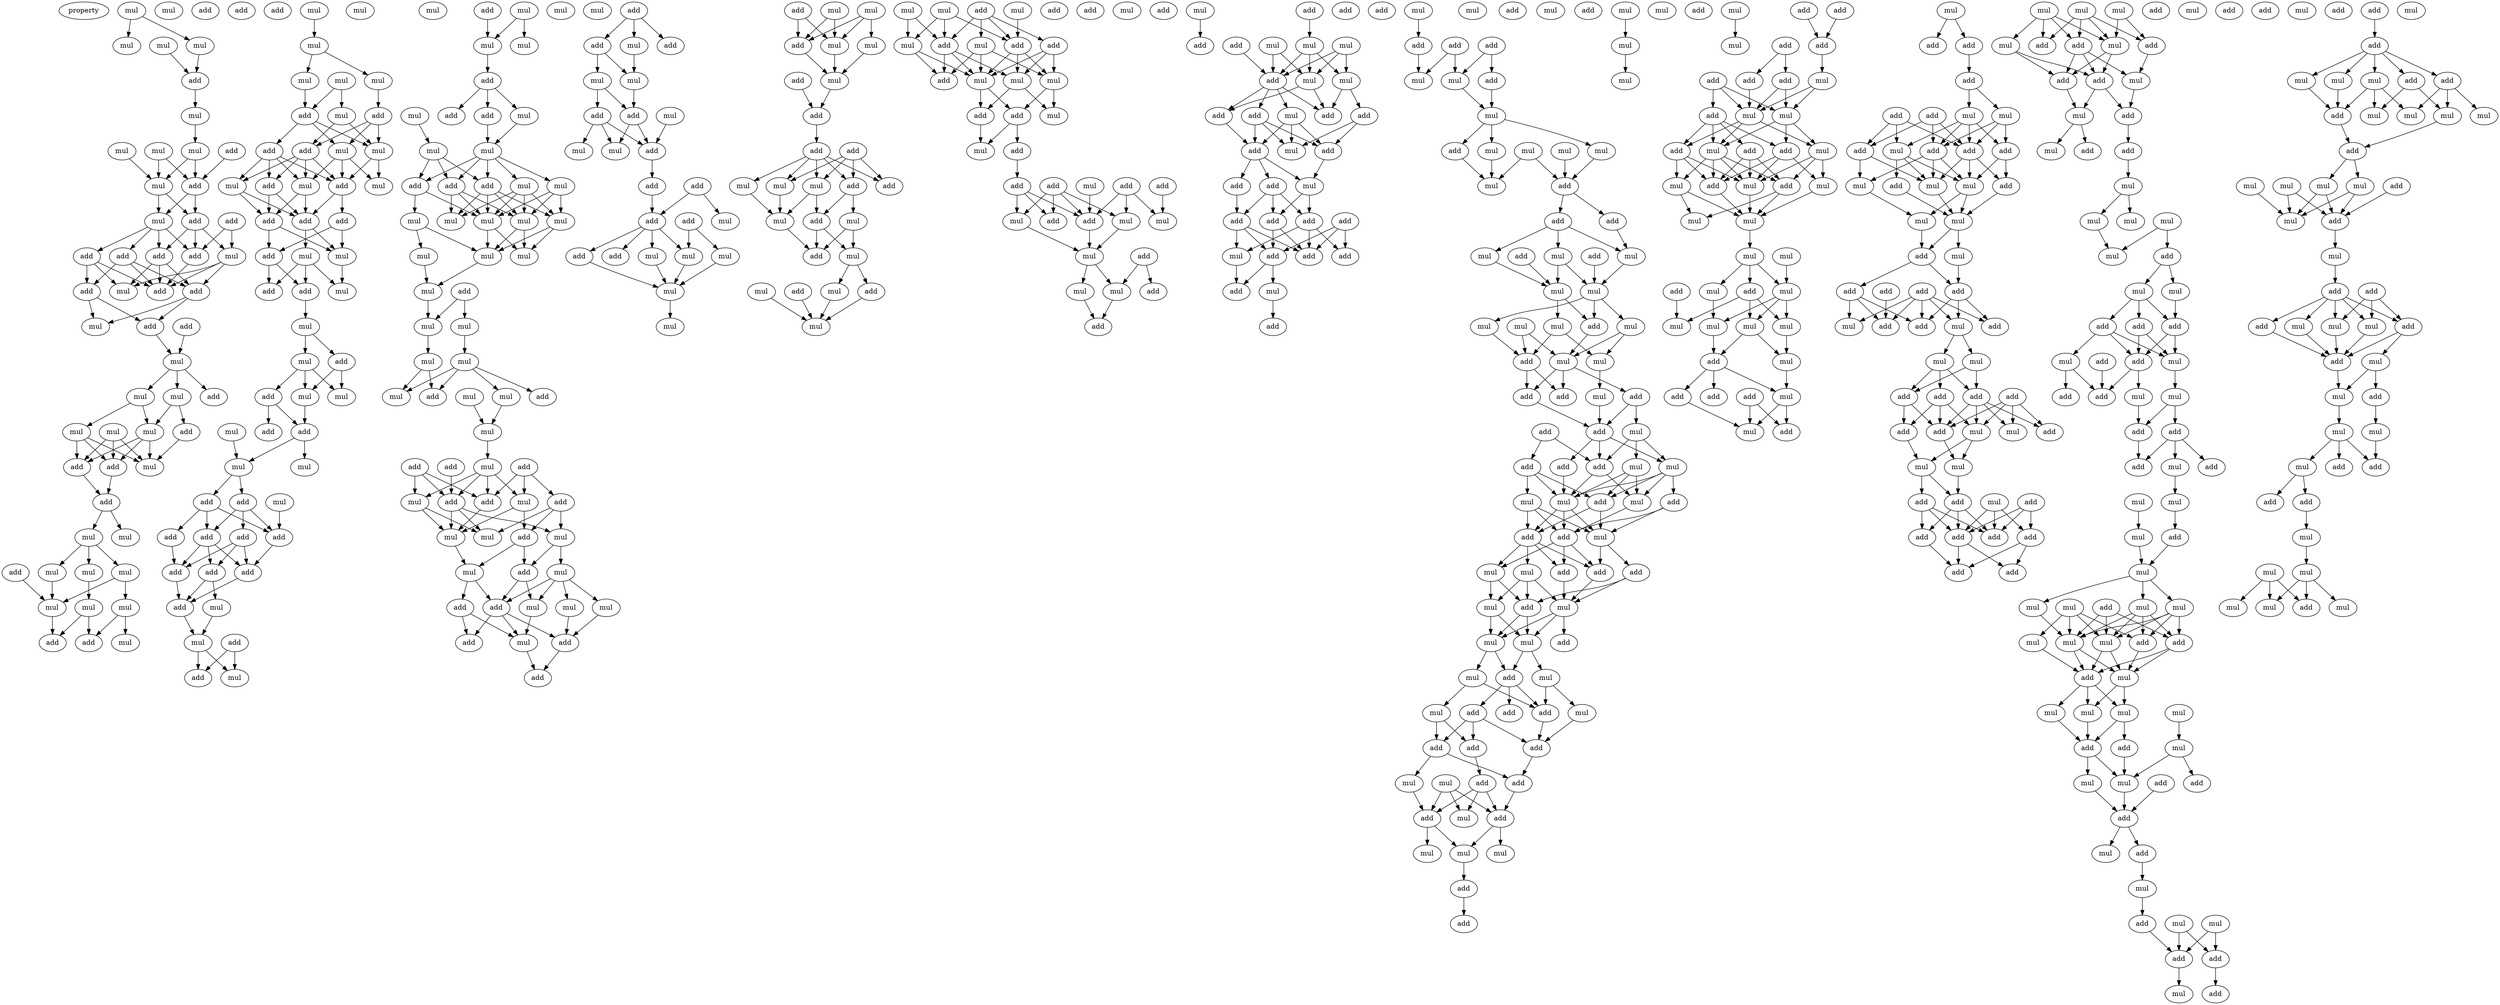 digraph {
    node [fontcolor=black]
    property [mul=2,lf=1.6]
    0 [ label = mul ];
    1 [ label = mul ];
    2 [ label = mul ];
    3 [ label = mul ];
    4 [ label = add ];
    5 [ label = mul ];
    6 [ label = mul ];
    7 [ label = mul ];
    8 [ label = mul ];
    9 [ label = mul ];
    10 [ label = add ];
    11 [ label = mul ];
    12 [ label = add ];
    13 [ label = add ];
    14 [ label = mul ];
    15 [ label = add ];
    16 [ label = add ];
    17 [ label = add ];
    18 [ label = add ];
    19 [ label = mul ];
    20 [ label = add ];
    21 [ label = add ];
    22 [ label = add ];
    23 [ label = mul ];
    24 [ label = add ];
    25 [ label = mul ];
    26 [ label = add ];
    27 [ label = add ];
    28 [ label = add ];
    29 [ label = add ];
    30 [ label = mul ];
    31 [ label = mul ];
    32 [ label = add ];
    33 [ label = mul ];
    34 [ label = mul ];
    35 [ label = add ];
    36 [ label = mul ];
    37 [ label = mul ];
    38 [ label = add ];
    39 [ label = mul ];
    40 [ label = add ];
    41 [ label = add ];
    42 [ label = add ];
    43 [ label = mul ];
    44 [ label = mul ];
    45 [ label = add ];
    46 [ label = mul ];
    47 [ label = mul ];
    48 [ label = mul ];
    49 [ label = mul ];
    50 [ label = mul ];
    51 [ label = mul ];
    52 [ label = mul ];
    53 [ label = mul ];
    54 [ label = add ];
    55 [ label = add ];
    56 [ label = mul ];
    57 [ label = mul ];
    58 [ label = mul ];
    59 [ label = mul ];
    60 [ label = add ];
    61 [ label = mul ];
    62 [ label = add ];
    63 [ label = mul ];
    64 [ label = add ];
    65 [ label = mul ];
    66 [ label = add ];
    67 [ label = mul ];
    68 [ label = add ];
    69 [ label = mul ];
    70 [ label = add ];
    71 [ label = mul ];
    72 [ label = add ];
    73 [ label = add ];
    74 [ label = add ];
    75 [ label = add ];
    76 [ label = mul ];
    77 [ label = mul ];
    78 [ label = add ];
    79 [ label = mul ];
    80 [ label = mul ];
    81 [ label = add ];
    82 [ label = mul ];
    83 [ label = mul ];
    84 [ label = add ];
    85 [ label = mul ];
    86 [ label = add ];
    87 [ label = mul ];
    88 [ label = mul ];
    89 [ label = add ];
    90 [ label = add ];
    91 [ label = mul ];
    92 [ label = mul ];
    93 [ label = mul ];
    94 [ label = add ];
    95 [ label = add ];
    96 [ label = add ];
    97 [ label = add ];
    98 [ label = add ];
    99 [ label = add ];
    100 [ label = add ];
    101 [ label = add ];
    102 [ label = add ];
    103 [ label = add ];
    104 [ label = mul ];
    105 [ label = mul ];
    106 [ label = add ];
    107 [ label = mul ];
    108 [ label = add ];
    109 [ label = mul ];
    110 [ label = mul ];
    111 [ label = add ];
    112 [ label = mul ];
    113 [ label = mul ];
    114 [ label = mul ];
    115 [ label = add ];
    116 [ label = add ];
    117 [ label = mul ];
    118 [ label = add ];
    119 [ label = mul ];
    120 [ label = mul ];
    121 [ label = mul ];
    122 [ label = mul ];
    123 [ label = mul ];
    124 [ label = add ];
    125 [ label = add ];
    126 [ label = mul ];
    127 [ label = add ];
    128 [ label = mul ];
    129 [ label = mul ];
    130 [ label = mul ];
    131 [ label = mul ];
    132 [ label = mul ];
    133 [ label = mul ];
    134 [ label = mul ];
    135 [ label = mul ];
    136 [ label = add ];
    137 [ label = mul ];
    138 [ label = mul ];
    139 [ label = mul ];
    140 [ label = mul ];
    141 [ label = mul ];
    142 [ label = add ];
    143 [ label = mul ];
    144 [ label = mul ];
    145 [ label = add ];
    146 [ label = mul ];
    147 [ label = mul ];
    148 [ label = add ];
    149 [ label = add ];
    150 [ label = add ];
    151 [ label = mul ];
    152 [ label = add ];
    153 [ label = mul ];
    154 [ label = add ];
    155 [ label = mul ];
    156 [ label = add ];
    157 [ label = add ];
    158 [ label = mul ];
    159 [ label = mul ];
    160 [ label = mul ];
    161 [ label = mul ];
    162 [ label = mul ];
    163 [ label = add ];
    164 [ label = mul ];
    165 [ label = add ];
    166 [ label = mul ];
    167 [ label = add ];
    168 [ label = mul ];
    169 [ label = add ];
    170 [ label = mul ];
    171 [ label = add ];
    172 [ label = add ];
    173 [ label = add ];
    174 [ label = mul ];
    175 [ label = add ];
    176 [ label = add ];
    177 [ label = mul ];
    178 [ label = mul ];
    179 [ label = add ];
    180 [ label = add ];
    181 [ label = mul ];
    182 [ label = mul ];
    183 [ label = add ];
    184 [ label = mul ];
    185 [ label = add ];
    186 [ label = add ];
    187 [ label = add ];
    188 [ label = mul ];
    189 [ label = add ];
    190 [ label = add ];
    191 [ label = mul ];
    192 [ label = add ];
    193 [ label = mul ];
    194 [ label = mul ];
    195 [ label = mul ];
    196 [ label = mul ];
    197 [ label = mul ];
    198 [ label = mul ];
    199 [ label = add ];
    200 [ label = mul ];
    201 [ label = add ];
    202 [ label = mul ];
    203 [ label = add ];
    204 [ label = mul ];
    205 [ label = add ];
    206 [ label = add ];
    207 [ label = add ];
    208 [ label = add ];
    209 [ label = add ];
    210 [ label = mul ];
    211 [ label = mul ];
    212 [ label = mul ];
    213 [ label = mul ];
    214 [ label = add ];
    215 [ label = mul ];
    216 [ label = mul ];
    217 [ label = add ];
    218 [ label = mul ];
    219 [ label = add ];
    220 [ label = mul ];
    221 [ label = add ];
    222 [ label = mul ];
    223 [ label = add ];
    224 [ label = mul ];
    225 [ label = mul ];
    226 [ label = mul ];
    227 [ label = mul ];
    228 [ label = add ];
    229 [ label = mul ];
    230 [ label = add ];
    231 [ label = add ];
    232 [ label = add ];
    233 [ label = mul ];
    234 [ label = mul ];
    235 [ label = mul ];
    236 [ label = add ];
    237 [ label = mul ];
    238 [ label = add ];
    239 [ label = add ];
    240 [ label = mul ];
    241 [ label = add ];
    242 [ label = add ];
    243 [ label = add ];
    244 [ label = add ];
    245 [ label = add ];
    246 [ label = mul ];
    247 [ label = add ];
    248 [ label = mul ];
    249 [ label = mul ];
    250 [ label = add ];
    251 [ label = add ];
    252 [ label = mul ];
    253 [ label = add ];
    254 [ label = mul ];
    255 [ label = mul ];
    256 [ label = mul ];
    257 [ label = add ];
    258 [ label = mul ];
    259 [ label = add ];
    260 [ label = add ];
    261 [ label = mul ];
    262 [ label = add ];
    263 [ label = add ];
    264 [ label = add ];
    265 [ label = mul ];
    266 [ label = mul ];
    267 [ label = mul ];
    268 [ label = add ];
    269 [ label = mul ];
    270 [ label = mul ];
    271 [ label = add ];
    272 [ label = mul ];
    273 [ label = add ];
    274 [ label = add ];
    275 [ label = add ];
    276 [ label = add ];
    277 [ label = add ];
    278 [ label = mul ];
    279 [ label = add ];
    280 [ label = add ];
    281 [ label = mul ];
    282 [ label = add ];
    283 [ label = add ];
    284 [ label = add ];
    285 [ label = add ];
    286 [ label = add ];
    287 [ label = add ];
    288 [ label = mul ];
    289 [ label = add ];
    290 [ label = add ];
    291 [ label = mul ];
    292 [ label = add ];
    293 [ label = add ];
    294 [ label = add ];
    295 [ label = mul ];
    296 [ label = add ];
    297 [ label = add ];
    298 [ label = add ];
    299 [ label = mul ];
    300 [ label = mul ];
    301 [ label = add ];
    302 [ label = mul ];
    303 [ label = mul ];
    304 [ label = mul ];
    305 [ label = mul ];
    306 [ label = mul ];
    307 [ label = mul ];
    308 [ label = add ];
    309 [ label = add ];
    310 [ label = mul ];
    311 [ label = add ];
    312 [ label = add ];
    313 [ label = mul ];
    314 [ label = add ];
    315 [ label = mul ];
    316 [ label = mul ];
    317 [ label = add ];
    318 [ label = mul ];
    319 [ label = mul ];
    320 [ label = mul ];
    321 [ label = mul ];
    322 [ label = add ];
    323 [ label = mul ];
    324 [ label = mul ];
    325 [ label = mul ];
    326 [ label = mul ];
    327 [ label = add ];
    328 [ label = add ];
    329 [ label = mul ];
    330 [ label = add ];
    331 [ label = add ];
    332 [ label = mul ];
    333 [ label = add ];
    334 [ label = add ];
    335 [ label = mul ];
    336 [ label = add ];
    337 [ label = mul ];
    338 [ label = add ];
    339 [ label = add ];
    340 [ label = add ];
    341 [ label = mul ];
    342 [ label = add ];
    343 [ label = mul ];
    344 [ label = mul ];
    345 [ label = mul ];
    346 [ label = add ];
    347 [ label = add ];
    348 [ label = mul ];
    349 [ label = add ];
    350 [ label = add ];
    351 [ label = add ];
    352 [ label = mul ];
    353 [ label = mul ];
    354 [ label = mul ];
    355 [ label = add ];
    356 [ label = add ];
    357 [ label = mul ];
    358 [ label = mul ];
    359 [ label = mul ];
    360 [ label = add ];
    361 [ label = mul ];
    362 [ label = mul ];
    363 [ label = add ];
    364 [ label = mul ];
    365 [ label = add ];
    366 [ label = add ];
    367 [ label = add ];
    368 [ label = add ];
    369 [ label = add ];
    370 [ label = mul ];
    371 [ label = add ];
    372 [ label = mul ];
    373 [ label = add ];
    374 [ label = mul ];
    375 [ label = add ];
    376 [ label = add ];
    377 [ label = add ];
    378 [ label = mul ];
    379 [ label = mul ];
    380 [ label = mul ];
    381 [ label = mul ];
    382 [ label = add ];
    383 [ label = add ];
    384 [ label = add ];
    385 [ label = mul ];
    386 [ label = mul ];
    387 [ label = mul ];
    388 [ label = mul ];
    389 [ label = add ];
    390 [ label = mul ];
    391 [ label = mul ];
    392 [ label = add ];
    393 [ label = add ];
    394 [ label = add ];
    395 [ label = add ];
    396 [ label = add ];
    397 [ label = add ];
    398 [ label = mul ];
    399 [ label = add ];
    400 [ label = mul ];
    401 [ label = mul ];
    402 [ label = add ];
    403 [ label = mul ];
    404 [ label = add ];
    405 [ label = mul ];
    406 [ label = add ];
    407 [ label = add ];
    408 [ label = add ];
    409 [ label = mul ];
    410 [ label = add ];
    411 [ label = mul ];
    412 [ label = mul ];
    413 [ label = mul ];
    414 [ label = mul ];
    415 [ label = mul ];
    416 [ label = mul ];
    417 [ label = add ];
    418 [ label = mul ];
    419 [ label = mul ];
    420 [ label = add ];
    421 [ label = mul ];
    422 [ label = mul ];
    423 [ label = mul ];
    424 [ label = mul ];
    425 [ label = add ];
    426 [ label = mul ];
    427 [ label = add ];
    428 [ label = mul ];
    429 [ label = add ];
    430 [ label = mul ];
    431 [ label = add ];
    432 [ label = add ];
    433 [ label = add ];
    434 [ label = add ];
    435 [ label = mul ];
    436 [ label = add ];
    437 [ label = add ];
    438 [ label = mul ];
    439 [ label = add ];
    440 [ label = mul ];
    441 [ label = add ];
    442 [ label = mul ];
    443 [ label = add ];
    444 [ label = add ];
    445 [ label = add ];
    446 [ label = mul ];
    447 [ label = mul ];
    448 [ label = mul ];
    449 [ label = add ];
    450 [ label = add ];
    451 [ label = mul ];
    452 [ label = mul ];
    453 [ label = add ];
    454 [ label = mul ];
    455 [ label = add ];
    456 [ label = add ];
    457 [ label = add ];
    458 [ label = add ];
    459 [ label = add ];
    460 [ label = mul ];
    461 [ label = add ];
    462 [ label = mul ];
    463 [ label = add ];
    464 [ label = mul ];
    465 [ label = mul ];
    466 [ label = add ];
    467 [ label = add ];
    468 [ label = add ];
    469 [ label = add ];
    470 [ label = add ];
    471 [ label = add ];
    472 [ label = mul ];
    473 [ label = mul ];
    474 [ label = add ];
    475 [ label = mul ];
    476 [ label = mul ];
    477 [ label = mul ];
    478 [ label = add ];
    479 [ label = add ];
    480 [ label = add ];
    481 [ label = add ];
    482 [ label = add ];
    483 [ label = add ];
    484 [ label = add ];
    485 [ label = add ];
    486 [ label = add ];
    487 [ label = mul ];
    488 [ label = mul ];
    489 [ label = mul ];
    490 [ label = add ];
    491 [ label = add ];
    492 [ label = mul ];
    493 [ label = mul ];
    494 [ label = add ];
    495 [ label = add ];
    496 [ label = mul ];
    497 [ label = add ];
    498 [ label = add ];
    499 [ label = mul ];
    500 [ label = add ];
    501 [ label = add ];
    502 [ label = mul ];
    503 [ label = add ];
    504 [ label = mul ];
    505 [ label = mul ];
    506 [ label = mul ];
    507 [ label = mul ];
    508 [ label = mul ];
    509 [ label = add ];
    510 [ label = add ];
    511 [ label = mul ];
    512 [ label = mul ];
    513 [ label = mul ];
    514 [ label = add ];
    515 [ label = add ];
    516 [ label = add ];
    517 [ label = add ];
    518 [ label = mul ];
    519 [ label = add ];
    520 [ label = mul ];
    521 [ label = mul ];
    522 [ label = add ];
    523 [ label = mul ];
    524 [ label = add ];
    525 [ label = add ];
    526 [ label = add ];
    527 [ label = add ];
    528 [ label = add ];
    529 [ label = mul ];
    530 [ label = mul ];
    531 [ label = add ];
    532 [ label = mul ];
    533 [ label = mul ];
    534 [ label = mul ];
    535 [ label = add ];
    536 [ label = mul ];
    537 [ label = mul ];
    538 [ label = add ];
    539 [ label = mul ];
    540 [ label = mul ];
    541 [ label = mul ];
    542 [ label = mul ];
    543 [ label = mul ];
    544 [ label = add ];
    545 [ label = mul ];
    546 [ label = add ];
    547 [ label = mul ];
    548 [ label = add ];
    549 [ label = mul ];
    550 [ label = mul ];
    551 [ label = mul ];
    552 [ label = mul ];
    553 [ label = mul ];
    554 [ label = add ];
    555 [ label = add ];
    556 [ label = mul ];
    557 [ label = mul ];
    558 [ label = add ];
    559 [ label = add ];
    560 [ label = add ];
    561 [ label = mul ];
    562 [ label = add ];
    563 [ label = add ];
    564 [ label = mul ];
    565 [ label = mul ];
    566 [ label = mul ];
    567 [ label = add ];
    568 [ label = add ];
    569 [ label = add ];
    570 [ label = mul ];
    571 [ label = add ];
    572 [ label = add ];
    573 [ label = add ];
    574 [ label = mul ];
    575 [ label = add ];
    576 [ label = mul ];
    577 [ label = add ];
    578 [ label = mul ];
    579 [ label = mul ];
    580 [ label = mul ];
    581 [ label = mul ];
    582 [ label = add ];
    583 [ label = mul ];
    584 [ label = add ];
    585 [ label = mul ];
    586 [ label = mul ];
    587 [ label = add ];
    588 [ label = mul ];
    589 [ label = mul ];
    590 [ label = mul ];
    591 [ label = add ];
    592 [ label = mul ];
    593 [ label = mul ];
    594 [ label = add ];
    595 [ label = add ];
    596 [ label = mul ];
    597 [ label = add ];
    598 [ label = mul ];
    599 [ label = mul ];
    600 [ label = add ];
    601 [ label = mul ];
    602 [ label = add ];
    603 [ label = mul ];
    604 [ label = add ];
    605 [ label = mul ];
    606 [ label = mul ];
    607 [ label = mul ];
    608 [ label = add ];
    609 [ label = add ];
    610 [ label = add ];
    611 [ label = add ];
    612 [ label = mul ];
    613 [ label = mul ];
    614 [ label = mul ];
    615 [ label = mul ];
    616 [ label = mul ];
    617 [ label = mul ];
    618 [ label = add ];
    0 -> 1 [ name = 0 ];
    0 -> 3 [ name = 1 ];
    2 -> 4 [ name = 2 ];
    3 -> 4 [ name = 3 ];
    4 -> 5 [ name = 4 ];
    5 -> 8 [ name = 5 ];
    7 -> 11 [ name = 6 ];
    8 -> 11 [ name = 7 ];
    8 -> 12 [ name = 8 ];
    9 -> 11 [ name = 9 ];
    9 -> 12 [ name = 10 ];
    10 -> 12 [ name = 11 ];
    11 -> 14 [ name = 12 ];
    11 -> 15 [ name = 13 ];
    12 -> 14 [ name = 14 ];
    12 -> 15 [ name = 15 ];
    13 -> 19 [ name = 16 ];
    13 -> 20 [ name = 17 ];
    14 -> 16 [ name = 18 ];
    14 -> 17 [ name = 19 ];
    14 -> 18 [ name = 20 ];
    14 -> 20 [ name = 21 ];
    15 -> 16 [ name = 22 ];
    15 -> 19 [ name = 23 ];
    15 -> 20 [ name = 24 ];
    16 -> 22 [ name = 25 ];
    16 -> 23 [ name = 26 ];
    16 -> 24 [ name = 27 ];
    17 -> 21 [ name = 28 ];
    17 -> 22 [ name = 29 ];
    17 -> 24 [ name = 30 ];
    18 -> 21 [ name = 31 ];
    18 -> 22 [ name = 32 ];
    18 -> 23 [ name = 33 ];
    19 -> 22 [ name = 34 ];
    19 -> 23 [ name = 35 ];
    19 -> 24 [ name = 36 ];
    20 -> 22 [ name = 37 ];
    21 -> 25 [ name = 38 ];
    21 -> 29 [ name = 39 ];
    24 -> 25 [ name = 40 ];
    24 -> 29 [ name = 41 ];
    28 -> 30 [ name = 42 ];
    29 -> 30 [ name = 43 ];
    30 -> 31 [ name = 44 ];
    30 -> 32 [ name = 45 ];
    30 -> 33 [ name = 46 ];
    31 -> 34 [ name = 47 ];
    31 -> 38 [ name = 48 ];
    33 -> 34 [ name = 49 ];
    33 -> 36 [ name = 50 ];
    34 -> 39 [ name = 51 ];
    34 -> 40 [ name = 52 ];
    34 -> 41 [ name = 53 ];
    36 -> 39 [ name = 54 ];
    36 -> 40 [ name = 55 ];
    36 -> 41 [ name = 56 ];
    37 -> 39 [ name = 57 ];
    37 -> 40 [ name = 58 ];
    37 -> 41 [ name = 59 ];
    38 -> 39 [ name = 60 ];
    40 -> 42 [ name = 61 ];
    41 -> 42 [ name = 62 ];
    42 -> 43 [ name = 63 ];
    42 -> 44 [ name = 64 ];
    43 -> 46 [ name = 65 ];
    43 -> 47 [ name = 66 ];
    43 -> 48 [ name = 67 ];
    45 -> 51 [ name = 68 ];
    46 -> 50 [ name = 69 ];
    47 -> 49 [ name = 70 ];
    47 -> 51 [ name = 71 ];
    48 -> 51 [ name = 72 ];
    49 -> 53 [ name = 73 ];
    49 -> 55 [ name = 74 ];
    50 -> 54 [ name = 75 ];
    50 -> 55 [ name = 76 ];
    51 -> 54 [ name = 77 ];
    52 -> 56 [ name = 78 ];
    56 -> 57 [ name = 79 ];
    56 -> 59 [ name = 80 ];
    57 -> 60 [ name = 81 ];
    58 -> 61 [ name = 82 ];
    58 -> 62 [ name = 83 ];
    59 -> 62 [ name = 84 ];
    60 -> 63 [ name = 85 ];
    60 -> 65 [ name = 86 ];
    60 -> 66 [ name = 87 ];
    61 -> 65 [ name = 88 ];
    61 -> 66 [ name = 89 ];
    62 -> 63 [ name = 90 ];
    62 -> 64 [ name = 91 ];
    62 -> 65 [ name = 92 ];
    63 -> 69 [ name = 93 ];
    63 -> 70 [ name = 94 ];
    63 -> 71 [ name = 95 ];
    64 -> 67 [ name = 96 ];
    64 -> 68 [ name = 97 ];
    64 -> 70 [ name = 98 ];
    64 -> 71 [ name = 99 ];
    65 -> 69 [ name = 100 ];
    65 -> 70 [ name = 101 ];
    66 -> 67 [ name = 102 ];
    66 -> 68 [ name = 103 ];
    66 -> 70 [ name = 104 ];
    66 -> 71 [ name = 105 ];
    67 -> 73 [ name = 106 ];
    67 -> 74 [ name = 107 ];
    68 -> 73 [ name = 108 ];
    68 -> 74 [ name = 109 ];
    70 -> 72 [ name = 110 ];
    70 -> 73 [ name = 111 ];
    71 -> 73 [ name = 112 ];
    71 -> 74 [ name = 113 ];
    72 -> 75 [ name = 114 ];
    72 -> 76 [ name = 115 ];
    73 -> 76 [ name = 116 ];
    73 -> 77 [ name = 117 ];
    74 -> 75 [ name = 118 ];
    74 -> 76 [ name = 119 ];
    75 -> 78 [ name = 120 ];
    75 -> 81 [ name = 121 ];
    76 -> 79 [ name = 122 ];
    77 -> 78 [ name = 123 ];
    77 -> 79 [ name = 124 ];
    77 -> 81 [ name = 125 ];
    81 -> 82 [ name = 126 ];
    82 -> 83 [ name = 127 ];
    82 -> 84 [ name = 128 ];
    83 -> 85 [ name = 129 ];
    83 -> 86 [ name = 130 ];
    83 -> 87 [ name = 131 ];
    84 -> 85 [ name = 132 ];
    84 -> 87 [ name = 133 ];
    85 -> 89 [ name = 134 ];
    86 -> 89 [ name = 135 ];
    86 -> 90 [ name = 136 ];
    88 -> 91 [ name = 137 ];
    89 -> 91 [ name = 138 ];
    89 -> 92 [ name = 139 ];
    91 -> 94 [ name = 140 ];
    91 -> 95 [ name = 141 ];
    93 -> 98 [ name = 142 ];
    94 -> 96 [ name = 143 ];
    94 -> 97 [ name = 144 ];
    94 -> 98 [ name = 145 ];
    95 -> 96 [ name = 146 ];
    95 -> 98 [ name = 147 ];
    95 -> 99 [ name = 148 ];
    96 -> 100 [ name = 149 ];
    96 -> 101 [ name = 150 ];
    96 -> 102 [ name = 151 ];
    97 -> 100 [ name = 152 ];
    97 -> 101 [ name = 153 ];
    97 -> 102 [ name = 154 ];
    98 -> 102 [ name = 155 ];
    99 -> 101 [ name = 156 ];
    100 -> 103 [ name = 157 ];
    100 -> 104 [ name = 158 ];
    101 -> 103 [ name = 159 ];
    102 -> 103 [ name = 160 ];
    103 -> 105 [ name = 161 ];
    104 -> 105 [ name = 162 ];
    105 -> 108 [ name = 163 ];
    105 -> 109 [ name = 164 ];
    106 -> 108 [ name = 165 ];
    106 -> 109 [ name = 166 ];
    110 -> 113 [ name = 167 ];
    110 -> 114 [ name = 168 ];
    111 -> 113 [ name = 169 ];
    113 -> 115 [ name = 170 ];
    115 -> 116 [ name = 171 ];
    115 -> 118 [ name = 172 ];
    115 -> 120 [ name = 173 ];
    118 -> 122 [ name = 174 ];
    119 -> 121 [ name = 175 ];
    120 -> 122 [ name = 176 ];
    121 -> 124 [ name = 177 ];
    121 -> 125 [ name = 178 ];
    121 -> 127 [ name = 179 ];
    122 -> 123 [ name = 180 ];
    122 -> 124 [ name = 181 ];
    122 -> 125 [ name = 182 ];
    122 -> 126 [ name = 183 ];
    122 -> 127 [ name = 184 ];
    123 -> 129 [ name = 185 ];
    123 -> 130 [ name = 186 ];
    123 -> 132 [ name = 187 ];
    124 -> 128 [ name = 188 ];
    124 -> 129 [ name = 189 ];
    125 -> 129 [ name = 190 ];
    125 -> 130 [ name = 191 ];
    125 -> 131 [ name = 192 ];
    125 -> 132 [ name = 193 ];
    126 -> 129 [ name = 194 ];
    126 -> 130 [ name = 195 ];
    126 -> 131 [ name = 196 ];
    126 -> 132 [ name = 197 ];
    127 -> 129 [ name = 198 ];
    127 -> 131 [ name = 199 ];
    127 -> 132 [ name = 200 ];
    128 -> 133 [ name = 201 ];
    128 -> 134 [ name = 202 ];
    129 -> 133 [ name = 203 ];
    129 -> 135 [ name = 204 ];
    130 -> 133 [ name = 205 ];
    130 -> 135 [ name = 206 ];
    132 -> 133 [ name = 207 ];
    132 -> 135 [ name = 208 ];
    133 -> 137 [ name = 209 ];
    134 -> 137 [ name = 210 ];
    136 -> 138 [ name = 211 ];
    136 -> 139 [ name = 212 ];
    137 -> 139 [ name = 213 ];
    138 -> 141 [ name = 214 ];
    139 -> 140 [ name = 215 ];
    140 -> 142 [ name = 216 ];
    140 -> 146 [ name = 217 ];
    141 -> 142 [ name = 218 ];
    141 -> 144 [ name = 219 ];
    141 -> 145 [ name = 220 ];
    141 -> 146 [ name = 221 ];
    143 -> 147 [ name = 222 ];
    144 -> 147 [ name = 223 ];
    147 -> 151 [ name = 224 ];
    148 -> 152 [ name = 225 ];
    148 -> 154 [ name = 226 ];
    148 -> 155 [ name = 227 ];
    149 -> 156 [ name = 228 ];
    150 -> 153 [ name = 229 ];
    150 -> 154 [ name = 230 ];
    150 -> 156 [ name = 231 ];
    151 -> 153 [ name = 232 ];
    151 -> 154 [ name = 233 ];
    151 -> 155 [ name = 234 ];
    151 -> 156 [ name = 235 ];
    152 -> 157 [ name = 236 ];
    152 -> 158 [ name = 237 ];
    152 -> 159 [ name = 238 ];
    153 -> 158 [ name = 239 ];
    153 -> 160 [ name = 240 ];
    154 -> 160 [ name = 241 ];
    155 -> 157 [ name = 242 ];
    155 -> 160 [ name = 243 ];
    156 -> 158 [ name = 244 ];
    156 -> 159 [ name = 245 ];
    156 -> 160 [ name = 246 ];
    157 -> 161 [ name = 247 ];
    157 -> 163 [ name = 248 ];
    159 -> 162 [ name = 249 ];
    159 -> 163 [ name = 250 ];
    160 -> 161 [ name = 251 ];
    161 -> 165 [ name = 252 ];
    161 -> 167 [ name = 253 ];
    162 -> 164 [ name = 254 ];
    162 -> 165 [ name = 255 ];
    162 -> 166 [ name = 256 ];
    162 -> 168 [ name = 257 ];
    163 -> 165 [ name = 258 ];
    163 -> 166 [ name = 259 ];
    164 -> 171 [ name = 260 ];
    165 -> 169 [ name = 261 ];
    165 -> 170 [ name = 262 ];
    165 -> 171 [ name = 263 ];
    166 -> 170 [ name = 264 ];
    167 -> 169 [ name = 265 ];
    167 -> 170 [ name = 266 ];
    168 -> 171 [ name = 267 ];
    170 -> 172 [ name = 268 ];
    171 -> 172 [ name = 269 ];
    173 -> 174 [ name = 270 ];
    173 -> 175 [ name = 271 ];
    173 -> 176 [ name = 272 ];
    174 -> 178 [ name = 273 ];
    176 -> 177 [ name = 274 ];
    176 -> 178 [ name = 275 ];
    177 -> 179 [ name = 276 ];
    177 -> 180 [ name = 277 ];
    178 -> 179 [ name = 278 ];
    179 -> 182 [ name = 279 ];
    179 -> 183 [ name = 280 ];
    180 -> 182 [ name = 281 ];
    180 -> 183 [ name = 282 ];
    180 -> 184 [ name = 283 ];
    181 -> 183 [ name = 284 ];
    183 -> 186 [ name = 285 ];
    185 -> 187 [ name = 286 ];
    185 -> 188 [ name = 287 ];
    186 -> 187 [ name = 288 ];
    187 -> 190 [ name = 289 ];
    187 -> 191 [ name = 290 ];
    187 -> 192 [ name = 291 ];
    187 -> 194 [ name = 292 ];
    189 -> 191 [ name = 293 ];
    189 -> 193 [ name = 294 ];
    190 -> 195 [ name = 295 ];
    191 -> 195 [ name = 296 ];
    193 -> 195 [ name = 297 ];
    194 -> 195 [ name = 298 ];
    195 -> 197 [ name = 299 ];
    196 -> 200 [ name = 300 ];
    196 -> 201 [ name = 301 ];
    196 -> 202 [ name = 302 ];
    198 -> 200 [ name = 303 ];
    198 -> 201 [ name = 304 ];
    199 -> 200 [ name = 305 ];
    199 -> 201 [ name = 306 ];
    200 -> 204 [ name = 307 ];
    201 -> 204 [ name = 308 ];
    202 -> 204 [ name = 309 ];
    203 -> 205 [ name = 310 ];
    204 -> 205 [ name = 311 ];
    205 -> 206 [ name = 312 ];
    206 -> 208 [ name = 313 ];
    206 -> 209 [ name = 314 ];
    206 -> 210 [ name = 315 ];
    206 -> 211 [ name = 316 ];
    206 -> 212 [ name = 317 ];
    207 -> 208 [ name = 318 ];
    207 -> 209 [ name = 319 ];
    207 -> 211 [ name = 320 ];
    207 -> 212 [ name = 321 ];
    208 -> 213 [ name = 322 ];
    208 -> 214 [ name = 323 ];
    210 -> 215 [ name = 324 ];
    211 -> 215 [ name = 325 ];
    212 -> 214 [ name = 326 ];
    212 -> 215 [ name = 327 ];
    213 -> 216 [ name = 328 ];
    213 -> 217 [ name = 329 ];
    214 -> 216 [ name = 330 ];
    214 -> 217 [ name = 331 ];
    215 -> 217 [ name = 332 ];
    216 -> 220 [ name = 333 ];
    216 -> 221 [ name = 334 ];
    218 -> 222 [ name = 335 ];
    219 -> 222 [ name = 336 ];
    220 -> 222 [ name = 337 ];
    221 -> 222 [ name = 338 ];
    223 -> 228 [ name = 339 ];
    223 -> 229 [ name = 340 ];
    223 -> 230 [ name = 341 ];
    223 -> 231 [ name = 342 ];
    224 -> 227 [ name = 343 ];
    224 -> 228 [ name = 344 ];
    225 -> 227 [ name = 345 ];
    225 -> 228 [ name = 346 ];
    225 -> 230 [ name = 347 ];
    226 -> 230 [ name = 348 ];
    227 -> 232 [ name = 349 ];
    227 -> 235 [ name = 350 ];
    228 -> 232 [ name = 351 ];
    228 -> 233 [ name = 352 ];
    228 -> 235 [ name = 353 ];
    229 -> 232 [ name = 354 ];
    229 -> 234 [ name = 355 ];
    229 -> 235 [ name = 356 ];
    230 -> 233 [ name = 357 ];
    230 -> 234 [ name = 358 ];
    230 -> 235 [ name = 359 ];
    231 -> 233 [ name = 360 ];
    231 -> 234 [ name = 361 ];
    231 -> 235 [ name = 362 ];
    233 -> 237 [ name = 363 ];
    233 -> 238 [ name = 364 ];
    234 -> 236 [ name = 365 ];
    234 -> 237 [ name = 366 ];
    235 -> 236 [ name = 367 ];
    235 -> 238 [ name = 368 ];
    236 -> 240 [ name = 369 ];
    236 -> 241 [ name = 370 ];
    238 -> 240 [ name = 371 ];
    241 -> 243 [ name = 372 ];
    243 -> 250 [ name = 373 ];
    243 -> 251 [ name = 374 ];
    243 -> 252 [ name = 375 ];
    244 -> 248 [ name = 376 ];
    244 -> 250 [ name = 377 ];
    244 -> 251 [ name = 378 ];
    244 -> 252 [ name = 379 ];
    245 -> 249 [ name = 380 ];
    246 -> 250 [ name = 381 ];
    247 -> 248 [ name = 382 ];
    247 -> 249 [ name = 383 ];
    247 -> 250 [ name = 384 ];
    248 -> 254 [ name = 385 ];
    250 -> 254 [ name = 386 ];
    252 -> 254 [ name = 387 ];
    253 -> 257 [ name = 388 ];
    253 -> 258 [ name = 389 ];
    254 -> 255 [ name = 390 ];
    254 -> 258 [ name = 391 ];
    255 -> 259 [ name = 392 ];
    258 -> 259 [ name = 393 ];
    261 -> 262 [ name = 394 ];
    263 -> 267 [ name = 395 ];
    265 -> 269 [ name = 396 ];
    265 -> 270 [ name = 397 ];
    265 -> 271 [ name = 398 ];
    266 -> 270 [ name = 399 ];
    266 -> 271 [ name = 400 ];
    267 -> 269 [ name = 401 ];
    267 -> 270 [ name = 402 ];
    267 -> 271 [ name = 403 ];
    268 -> 271 [ name = 404 ];
    269 -> 273 [ name = 405 ];
    269 -> 276 [ name = 406 ];
    270 -> 275 [ name = 407 ];
    270 -> 276 [ name = 408 ];
    271 -> 272 [ name = 409 ];
    271 -> 274 [ name = 410 ];
    271 -> 275 [ name = 411 ];
    271 -> 276 [ name = 412 ];
    272 -> 277 [ name = 413 ];
    272 -> 278 [ name = 414 ];
    272 -> 279 [ name = 415 ];
    273 -> 278 [ name = 416 ];
    273 -> 279 [ name = 417 ];
    274 -> 277 [ name = 418 ];
    274 -> 278 [ name = 419 ];
    274 -> 279 [ name = 420 ];
    275 -> 277 [ name = 421 ];
    277 -> 280 [ name = 422 ];
    277 -> 281 [ name = 423 ];
    277 -> 282 [ name = 424 ];
    279 -> 281 [ name = 425 ];
    280 -> 284 [ name = 426 ];
    281 -> 283 [ name = 427 ];
    281 -> 286 [ name = 428 ];
    282 -> 283 [ name = 429 ];
    282 -> 284 [ name = 430 ];
    282 -> 286 [ name = 431 ];
    283 -> 287 [ name = 432 ];
    283 -> 288 [ name = 433 ];
    283 -> 290 [ name = 434 ];
    284 -> 288 [ name = 435 ];
    284 -> 289 [ name = 436 ];
    284 -> 290 [ name = 437 ];
    285 -> 287 [ name = 438 ];
    285 -> 289 [ name = 439 ];
    285 -> 290 [ name = 440 ];
    286 -> 289 [ name = 441 ];
    286 -> 290 [ name = 442 ];
    288 -> 292 [ name = 443 ];
    289 -> 291 [ name = 444 ];
    289 -> 292 [ name = 445 ];
    291 -> 293 [ name = 446 ];
    295 -> 297 [ name = 447 ];
    296 -> 300 [ name = 448 ];
    296 -> 302 [ name = 449 ];
    297 -> 300 [ name = 450 ];
    298 -> 301 [ name = 451 ];
    298 -> 302 [ name = 452 ];
    301 -> 303 [ name = 453 ];
    302 -> 303 [ name = 454 ];
    303 -> 304 [ name = 455 ];
    303 -> 307 [ name = 456 ];
    303 -> 308 [ name = 457 ];
    304 -> 310 [ name = 458 ];
    305 -> 309 [ name = 459 ];
    306 -> 309 [ name = 460 ];
    306 -> 310 [ name = 461 ];
    307 -> 309 [ name = 462 ];
    308 -> 310 [ name = 463 ];
    309 -> 311 [ name = 464 ];
    309 -> 312 [ name = 465 ];
    311 -> 315 [ name = 466 ];
    312 -> 313 [ name = 467 ];
    312 -> 315 [ name = 468 ];
    312 -> 316 [ name = 469 ];
    313 -> 319 [ name = 470 ];
    314 -> 319 [ name = 471 ];
    315 -> 318 [ name = 472 ];
    316 -> 318 [ name = 473 ];
    316 -> 319 [ name = 474 ];
    317 -> 318 [ name = 475 ];
    318 -> 320 [ name = 476 ];
    318 -> 321 [ name = 477 ];
    318 -> 322 [ name = 478 ];
    319 -> 322 [ name = 479 ];
    319 -> 323 [ name = 480 ];
    320 -> 325 [ name = 481 ];
    320 -> 326 [ name = 482 ];
    321 -> 327 [ name = 483 ];
    322 -> 326 [ name = 484 ];
    323 -> 325 [ name = 485 ];
    323 -> 327 [ name = 486 ];
    324 -> 326 [ name = 487 ];
    324 -> 327 [ name = 488 ];
    325 -> 329 [ name = 489 ];
    326 -> 328 [ name = 490 ];
    326 -> 330 [ name = 491 ];
    326 -> 331 [ name = 492 ];
    327 -> 328 [ name = 493 ];
    327 -> 331 [ name = 494 ];
    328 -> 333 [ name = 495 ];
    329 -> 333 [ name = 496 ];
    330 -> 332 [ name = 497 ];
    330 -> 333 [ name = 498 ];
    332 -> 335 [ name = 499 ];
    332 -> 336 [ name = 500 ];
    332 -> 337 [ name = 501 ];
    333 -> 336 [ name = 502 ];
    333 -> 337 [ name = 503 ];
    333 -> 339 [ name = 504 ];
    334 -> 336 [ name = 505 ];
    334 -> 338 [ name = 506 ];
    335 -> 340 [ name = 507 ];
    335 -> 341 [ name = 508 ];
    335 -> 344 [ name = 509 ];
    336 -> 341 [ name = 510 ];
    336 -> 344 [ name = 511 ];
    337 -> 340 [ name = 512 ];
    337 -> 341 [ name = 513 ];
    337 -> 342 [ name = 514 ];
    337 -> 344 [ name = 515 ];
    338 -> 340 [ name = 516 ];
    338 -> 343 [ name = 517 ];
    338 -> 344 [ name = 518 ];
    339 -> 344 [ name = 519 ];
    340 -> 345 [ name = 520 ];
    340 -> 346 [ name = 521 ];
    341 -> 347 [ name = 522 ];
    342 -> 345 [ name = 523 ];
    342 -> 347 [ name = 524 ];
    343 -> 345 [ name = 525 ];
    343 -> 346 [ name = 526 ];
    343 -> 347 [ name = 527 ];
    344 -> 345 [ name = 528 ];
    344 -> 346 [ name = 529 ];
    344 -> 347 [ name = 530 ];
    345 -> 350 [ name = 531 ];
    345 -> 351 [ name = 532 ];
    346 -> 348 [ name = 533 ];
    346 -> 349 [ name = 534 ];
    346 -> 350 [ name = 535 ];
    346 -> 352 [ name = 536 ];
    347 -> 348 [ name = 537 ];
    347 -> 349 [ name = 538 ];
    347 -> 350 [ name = 539 ];
    348 -> 353 [ name = 540 ];
    348 -> 355 [ name = 541 ];
    349 -> 354 [ name = 542 ];
    350 -> 354 [ name = 543 ];
    351 -> 354 [ name = 544 ];
    351 -> 355 [ name = 545 ];
    352 -> 353 [ name = 546 ];
    352 -> 354 [ name = 547 ];
    352 -> 355 [ name = 548 ];
    353 -> 357 [ name = 549 ];
    353 -> 358 [ name = 550 ];
    354 -> 356 [ name = 551 ];
    354 -> 357 [ name = 552 ];
    354 -> 358 [ name = 553 ];
    355 -> 357 [ name = 554 ];
    355 -> 358 [ name = 555 ];
    357 -> 359 [ name = 556 ];
    357 -> 360 [ name = 557 ];
    358 -> 360 [ name = 558 ];
    358 -> 361 [ name = 559 ];
    359 -> 362 [ name = 560 ];
    359 -> 365 [ name = 561 ];
    360 -> 363 [ name = 562 ];
    360 -> 365 [ name = 563 ];
    360 -> 366 [ name = 564 ];
    361 -> 364 [ name = 565 ];
    361 -> 365 [ name = 566 ];
    362 -> 367 [ name = 567 ];
    362 -> 368 [ name = 568 ];
    364 -> 369 [ name = 569 ];
    365 -> 369 [ name = 570 ];
    366 -> 367 [ name = 571 ];
    366 -> 368 [ name = 572 ];
    366 -> 369 [ name = 573 ];
    367 -> 371 [ name = 574 ];
    367 -> 372 [ name = 575 ];
    368 -> 373 [ name = 576 ];
    369 -> 371 [ name = 577 ];
    370 -> 374 [ name = 578 ];
    370 -> 375 [ name = 579 ];
    370 -> 377 [ name = 580 ];
    371 -> 377 [ name = 581 ];
    372 -> 375 [ name = 582 ];
    373 -> 374 [ name = 583 ];
    373 -> 375 [ name = 584 ];
    373 -> 377 [ name = 585 ];
    375 -> 378 [ name = 586 ];
    375 -> 379 [ name = 587 ];
    377 -> 379 [ name = 588 ];
    377 -> 380 [ name = 589 ];
    379 -> 382 [ name = 590 ];
    382 -> 384 [ name = 591 ];
    385 -> 386 [ name = 592 ];
    386 -> 388 [ name = 593 ];
    390 -> 391 [ name = 594 ];
    392 -> 394 [ name = 595 ];
    393 -> 394 [ name = 596 ];
    394 -> 398 [ name = 597 ];
    395 -> 396 [ name = 598 ];
    395 -> 399 [ name = 599 ];
    396 -> 400 [ name = 600 ];
    396 -> 401 [ name = 601 ];
    397 -> 400 [ name = 602 ];
    397 -> 401 [ name = 603 ];
    397 -> 402 [ name = 604 ];
    398 -> 400 [ name = 605 ];
    398 -> 401 [ name = 606 ];
    399 -> 401 [ name = 607 ];
    400 -> 403 [ name = 608 ];
    400 -> 405 [ name = 609 ];
    400 -> 407 [ name = 610 ];
    401 -> 403 [ name = 611 ];
    401 -> 404 [ name = 612 ];
    401 -> 405 [ name = 613 ];
    402 -> 404 [ name = 614 ];
    402 -> 405 [ name = 615 ];
    402 -> 406 [ name = 616 ];
    402 -> 407 [ name = 617 ];
    403 -> 408 [ name = 618 ];
    403 -> 409 [ name = 619 ];
    403 -> 412 [ name = 620 ];
    404 -> 410 [ name = 621 ];
    404 -> 411 [ name = 622 ];
    404 -> 412 [ name = 623 ];
    405 -> 408 [ name = 624 ];
    405 -> 410 [ name = 625 ];
    405 -> 411 [ name = 626 ];
    405 -> 412 [ name = 627 ];
    406 -> 408 [ name = 628 ];
    406 -> 410 [ name = 629 ];
    406 -> 412 [ name = 630 ];
    407 -> 409 [ name = 631 ];
    407 -> 410 [ name = 632 ];
    407 -> 412 [ name = 633 ];
    408 -> 413 [ name = 634 ];
    408 -> 414 [ name = 635 ];
    409 -> 413 [ name = 636 ];
    410 -> 413 [ name = 637 ];
    411 -> 413 [ name = 638 ];
    411 -> 414 [ name = 639 ];
    412 -> 413 [ name = 640 ];
    413 -> 415 [ name = 641 ];
    415 -> 417 [ name = 642 ];
    415 -> 418 [ name = 643 ];
    415 -> 419 [ name = 644 ];
    416 -> 418 [ name = 645 ];
    417 -> 421 [ name = 646 ];
    417 -> 422 [ name = 647 ];
    417 -> 424 [ name = 648 ];
    418 -> 422 [ name = 649 ];
    418 -> 423 [ name = 650 ];
    418 -> 424 [ name = 651 ];
    419 -> 423 [ name = 652 ];
    420 -> 421 [ name = 653 ];
    422 -> 425 [ name = 654 ];
    422 -> 426 [ name = 655 ];
    423 -> 425 [ name = 656 ];
    424 -> 426 [ name = 657 ];
    425 -> 427 [ name = 658 ];
    425 -> 428 [ name = 659 ];
    425 -> 429 [ name = 660 ];
    426 -> 428 [ name = 661 ];
    428 -> 432 [ name = 662 ];
    428 -> 435 [ name = 663 ];
    429 -> 435 [ name = 664 ];
    430 -> 433 [ name = 665 ];
    430 -> 434 [ name = 666 ];
    431 -> 432 [ name = 667 ];
    431 -> 435 [ name = 668 ];
    434 -> 436 [ name = 669 ];
    436 -> 438 [ name = 670 ];
    436 -> 440 [ name = 671 ];
    437 -> 441 [ name = 672 ];
    437 -> 443 [ name = 673 ];
    437 -> 444 [ name = 674 ];
    438 -> 441 [ name = 675 ];
    438 -> 443 [ name = 676 ];
    438 -> 445 [ name = 677 ];
    439 -> 442 [ name = 678 ];
    439 -> 443 [ name = 679 ];
    439 -> 444 [ name = 680 ];
    440 -> 441 [ name = 681 ];
    440 -> 442 [ name = 682 ];
    440 -> 443 [ name = 683 ];
    440 -> 445 [ name = 684 ];
    441 -> 446 [ name = 685 ];
    441 -> 447 [ name = 686 ];
    441 -> 448 [ name = 687 ];
    442 -> 446 [ name = 688 ];
    442 -> 448 [ name = 689 ];
    442 -> 450 [ name = 690 ];
    443 -> 446 [ name = 691 ];
    443 -> 448 [ name = 692 ];
    443 -> 449 [ name = 693 ];
    444 -> 446 [ name = 694 ];
    444 -> 447 [ name = 695 ];
    445 -> 448 [ name = 696 ];
    445 -> 449 [ name = 697 ];
    446 -> 452 [ name = 698 ];
    447 -> 451 [ name = 699 ];
    448 -> 451 [ name = 700 ];
    448 -> 452 [ name = 701 ];
    449 -> 452 [ name = 702 ];
    450 -> 452 [ name = 703 ];
    451 -> 453 [ name = 704 ];
    452 -> 453 [ name = 705 ];
    452 -> 454 [ name = 706 ];
    453 -> 455 [ name = 707 ];
    453 -> 458 [ name = 708 ];
    454 -> 458 [ name = 709 ];
    455 -> 460 [ name = 710 ];
    455 -> 461 [ name = 711 ];
    455 -> 463 [ name = 712 ];
    456 -> 459 [ name = 713 ];
    456 -> 460 [ name = 714 ];
    456 -> 461 [ name = 715 ];
    456 -> 462 [ name = 716 ];
    456 -> 463 [ name = 717 ];
    457 -> 461 [ name = 718 ];
    458 -> 459 [ name = 719 ];
    458 -> 462 [ name = 720 ];
    458 -> 463 [ name = 721 ];
    462 -> 464 [ name = 722 ];
    462 -> 465 [ name = 723 ];
    464 -> 466 [ name = 724 ];
    464 -> 467 [ name = 725 ];
    464 -> 468 [ name = 726 ];
    465 -> 466 [ name = 727 ];
    465 -> 468 [ name = 728 ];
    466 -> 470 [ name = 729 ];
    466 -> 472 [ name = 730 ];
    466 -> 473 [ name = 731 ];
    466 -> 474 [ name = 732 ];
    467 -> 471 [ name = 733 ];
    467 -> 472 [ name = 734 ];
    467 -> 474 [ name = 735 ];
    468 -> 471 [ name = 736 ];
    468 -> 474 [ name = 737 ];
    469 -> 470 [ name = 738 ];
    469 -> 472 [ name = 739 ];
    469 -> 473 [ name = 740 ];
    469 -> 474 [ name = 741 ];
    471 -> 475 [ name = 742 ];
    472 -> 475 [ name = 743 ];
    472 -> 476 [ name = 744 ];
    474 -> 476 [ name = 745 ];
    475 -> 478 [ name = 746 ];
    475 -> 480 [ name = 747 ];
    476 -> 480 [ name = 748 ];
    477 -> 482 [ name = 749 ];
    477 -> 483 [ name = 750 ];
    477 -> 484 [ name = 751 ];
    478 -> 481 [ name = 752 ];
    478 -> 482 [ name = 753 ];
    478 -> 483 [ name = 754 ];
    479 -> 482 [ name = 755 ];
    479 -> 483 [ name = 756 ];
    479 -> 484 [ name = 757 ];
    480 -> 481 [ name = 758 ];
    480 -> 482 [ name = 759 ];
    480 -> 483 [ name = 760 ];
    481 -> 486 [ name = 761 ];
    482 -> 485 [ name = 762 ];
    482 -> 486 [ name = 763 ];
    484 -> 485 [ name = 764 ];
    484 -> 486 [ name = 765 ];
    487 -> 492 [ name = 766 ];
    487 -> 494 [ name = 767 ];
    488 -> 490 [ name = 768 ];
    488 -> 491 [ name = 769 ];
    488 -> 492 [ name = 770 ];
    488 -> 493 [ name = 771 ];
    489 -> 490 [ name = 772 ];
    489 -> 491 [ name = 773 ];
    489 -> 492 [ name = 774 ];
    489 -> 494 [ name = 775 ];
    491 -> 495 [ name = 776 ];
    491 -> 496 [ name = 777 ];
    491 -> 497 [ name = 778 ];
    492 -> 495 [ name = 779 ];
    492 -> 497 [ name = 780 ];
    493 -> 495 [ name = 781 ];
    493 -> 497 [ name = 782 ];
    494 -> 496 [ name = 783 ];
    495 -> 499 [ name = 784 ];
    496 -> 498 [ name = 785 ];
    497 -> 498 [ name = 786 ];
    497 -> 499 [ name = 787 ];
    498 -> 503 [ name = 788 ];
    499 -> 501 [ name = 789 ];
    499 -> 502 [ name = 790 ];
    503 -> 504 [ name = 791 ];
    504 -> 505 [ name = 792 ];
    504 -> 506 [ name = 793 ];
    506 -> 511 [ name = 794 ];
    508 -> 510 [ name = 795 ];
    508 -> 511 [ name = 796 ];
    510 -> 512 [ name = 797 ];
    510 -> 513 [ name = 798 ];
    512 -> 516 [ name = 799 ];
    513 -> 514 [ name = 800 ];
    513 -> 515 [ name = 801 ];
    513 -> 516 [ name = 802 ];
    514 -> 519 [ name = 803 ];
    514 -> 520 [ name = 804 ];
    515 -> 518 [ name = 805 ];
    515 -> 519 [ name = 806 ];
    515 -> 520 [ name = 807 ];
    516 -> 519 [ name = 808 ];
    516 -> 520 [ name = 809 ];
    517 -> 524 [ name = 810 ];
    518 -> 522 [ name = 811 ];
    518 -> 524 [ name = 812 ];
    519 -> 521 [ name = 813 ];
    519 -> 524 [ name = 814 ];
    520 -> 523 [ name = 815 ];
    521 -> 525 [ name = 816 ];
    523 -> 525 [ name = 817 ];
    523 -> 526 [ name = 818 ];
    525 -> 527 [ name = 819 ];
    526 -> 527 [ name = 820 ];
    526 -> 529 [ name = 821 ];
    526 -> 531 [ name = 822 ];
    529 -> 533 [ name = 823 ];
    532 -> 534 [ name = 824 ];
    533 -> 535 [ name = 825 ];
    534 -> 536 [ name = 826 ];
    535 -> 536 [ name = 827 ];
    536 -> 539 [ name = 828 ];
    536 -> 540 [ name = 829 ];
    536 -> 541 [ name = 830 ];
    537 -> 542 [ name = 831 ];
    537 -> 543 [ name = 832 ];
    537 -> 544 [ name = 833 ];
    537 -> 545 [ name = 834 ];
    538 -> 542 [ name = 835 ];
    538 -> 543 [ name = 836 ];
    538 -> 546 [ name = 837 ];
    539 -> 543 [ name = 838 ];
    540 -> 542 [ name = 839 ];
    540 -> 543 [ name = 840 ];
    540 -> 544 [ name = 841 ];
    540 -> 546 [ name = 842 ];
    541 -> 542 [ name = 843 ];
    541 -> 543 [ name = 844 ];
    541 -> 544 [ name = 845 ];
    541 -> 546 [ name = 846 ];
    542 -> 547 [ name = 847 ];
    542 -> 548 [ name = 848 ];
    543 -> 547 [ name = 849 ];
    543 -> 548 [ name = 850 ];
    544 -> 547 [ name = 851 ];
    545 -> 548 [ name = 852 ];
    546 -> 547 [ name = 853 ];
    546 -> 548 [ name = 854 ];
    547 -> 551 [ name = 855 ];
    547 -> 552 [ name = 856 ];
    548 -> 550 [ name = 857 ];
    548 -> 551 [ name = 858 ];
    548 -> 552 [ name = 859 ];
    549 -> 553 [ name = 860 ];
    550 -> 554 [ name = 861 ];
    551 -> 554 [ name = 862 ];
    552 -> 554 [ name = 863 ];
    552 -> 555 [ name = 864 ];
    553 -> 557 [ name = 865 ];
    553 -> 558 [ name = 866 ];
    554 -> 556 [ name = 867 ];
    554 -> 557 [ name = 868 ];
    555 -> 557 [ name = 869 ];
    556 -> 560 [ name = 870 ];
    557 -> 560 [ name = 871 ];
    559 -> 560 [ name = 872 ];
    560 -> 561 [ name = 873 ];
    560 -> 562 [ name = 874 ];
    562 -> 564 [ name = 875 ];
    564 -> 567 [ name = 876 ];
    565 -> 568 [ name = 877 ];
    565 -> 569 [ name = 878 ];
    566 -> 568 [ name = 879 ];
    566 -> 569 [ name = 880 ];
    567 -> 568 [ name = 881 ];
    568 -> 570 [ name = 882 ];
    569 -> 571 [ name = 883 ];
    572 -> 573 [ name = 884 ];
    573 -> 574 [ name = 885 ];
    573 -> 575 [ name = 886 ];
    573 -> 576 [ name = 887 ];
    573 -> 577 [ name = 888 ];
    573 -> 578 [ name = 889 ];
    574 -> 582 [ name = 890 ];
    575 -> 579 [ name = 891 ];
    575 -> 581 [ name = 892 ];
    575 -> 583 [ name = 893 ];
    576 -> 582 [ name = 894 ];
    577 -> 580 [ name = 895 ];
    577 -> 583 [ name = 896 ];
    578 -> 579 [ name = 897 ];
    578 -> 580 [ name = 898 ];
    578 -> 582 [ name = 899 ];
    582 -> 584 [ name = 900 ];
    583 -> 584 [ name = 901 ];
    584 -> 586 [ name = 902 ];
    584 -> 588 [ name = 903 ];
    585 -> 590 [ name = 904 ];
    585 -> 591 [ name = 905 ];
    586 -> 590 [ name = 906 ];
    586 -> 591 [ name = 907 ];
    587 -> 591 [ name = 908 ];
    588 -> 590 [ name = 909 ];
    588 -> 591 [ name = 910 ];
    589 -> 590 [ name = 911 ];
    591 -> 592 [ name = 912 ];
    592 -> 594 [ name = 913 ];
    594 -> 596 [ name = 914 ];
    594 -> 597 [ name = 915 ];
    594 -> 598 [ name = 916 ];
    594 -> 599 [ name = 917 ];
    594 -> 600 [ name = 918 ];
    595 -> 598 [ name = 919 ];
    595 -> 599 [ name = 920 ];
    595 -> 600 [ name = 921 ];
    596 -> 602 [ name = 922 ];
    597 -> 602 [ name = 923 ];
    598 -> 602 [ name = 924 ];
    599 -> 602 [ name = 925 ];
    600 -> 601 [ name = 926 ];
    600 -> 602 [ name = 927 ];
    601 -> 603 [ name = 928 ];
    601 -> 604 [ name = 929 ];
    602 -> 603 [ name = 930 ];
    603 -> 605 [ name = 931 ];
    604 -> 606 [ name = 932 ];
    605 -> 607 [ name = 933 ];
    605 -> 608 [ name = 934 ];
    605 -> 609 [ name = 935 ];
    606 -> 609 [ name = 936 ];
    607 -> 610 [ name = 937 ];
    607 -> 611 [ name = 938 ];
    611 -> 612 [ name = 939 ];
    612 -> 613 [ name = 940 ];
    613 -> 615 [ name = 941 ];
    613 -> 616 [ name = 942 ];
    613 -> 618 [ name = 943 ];
    614 -> 615 [ name = 944 ];
    614 -> 617 [ name = 945 ];
    614 -> 618 [ name = 946 ];
}
